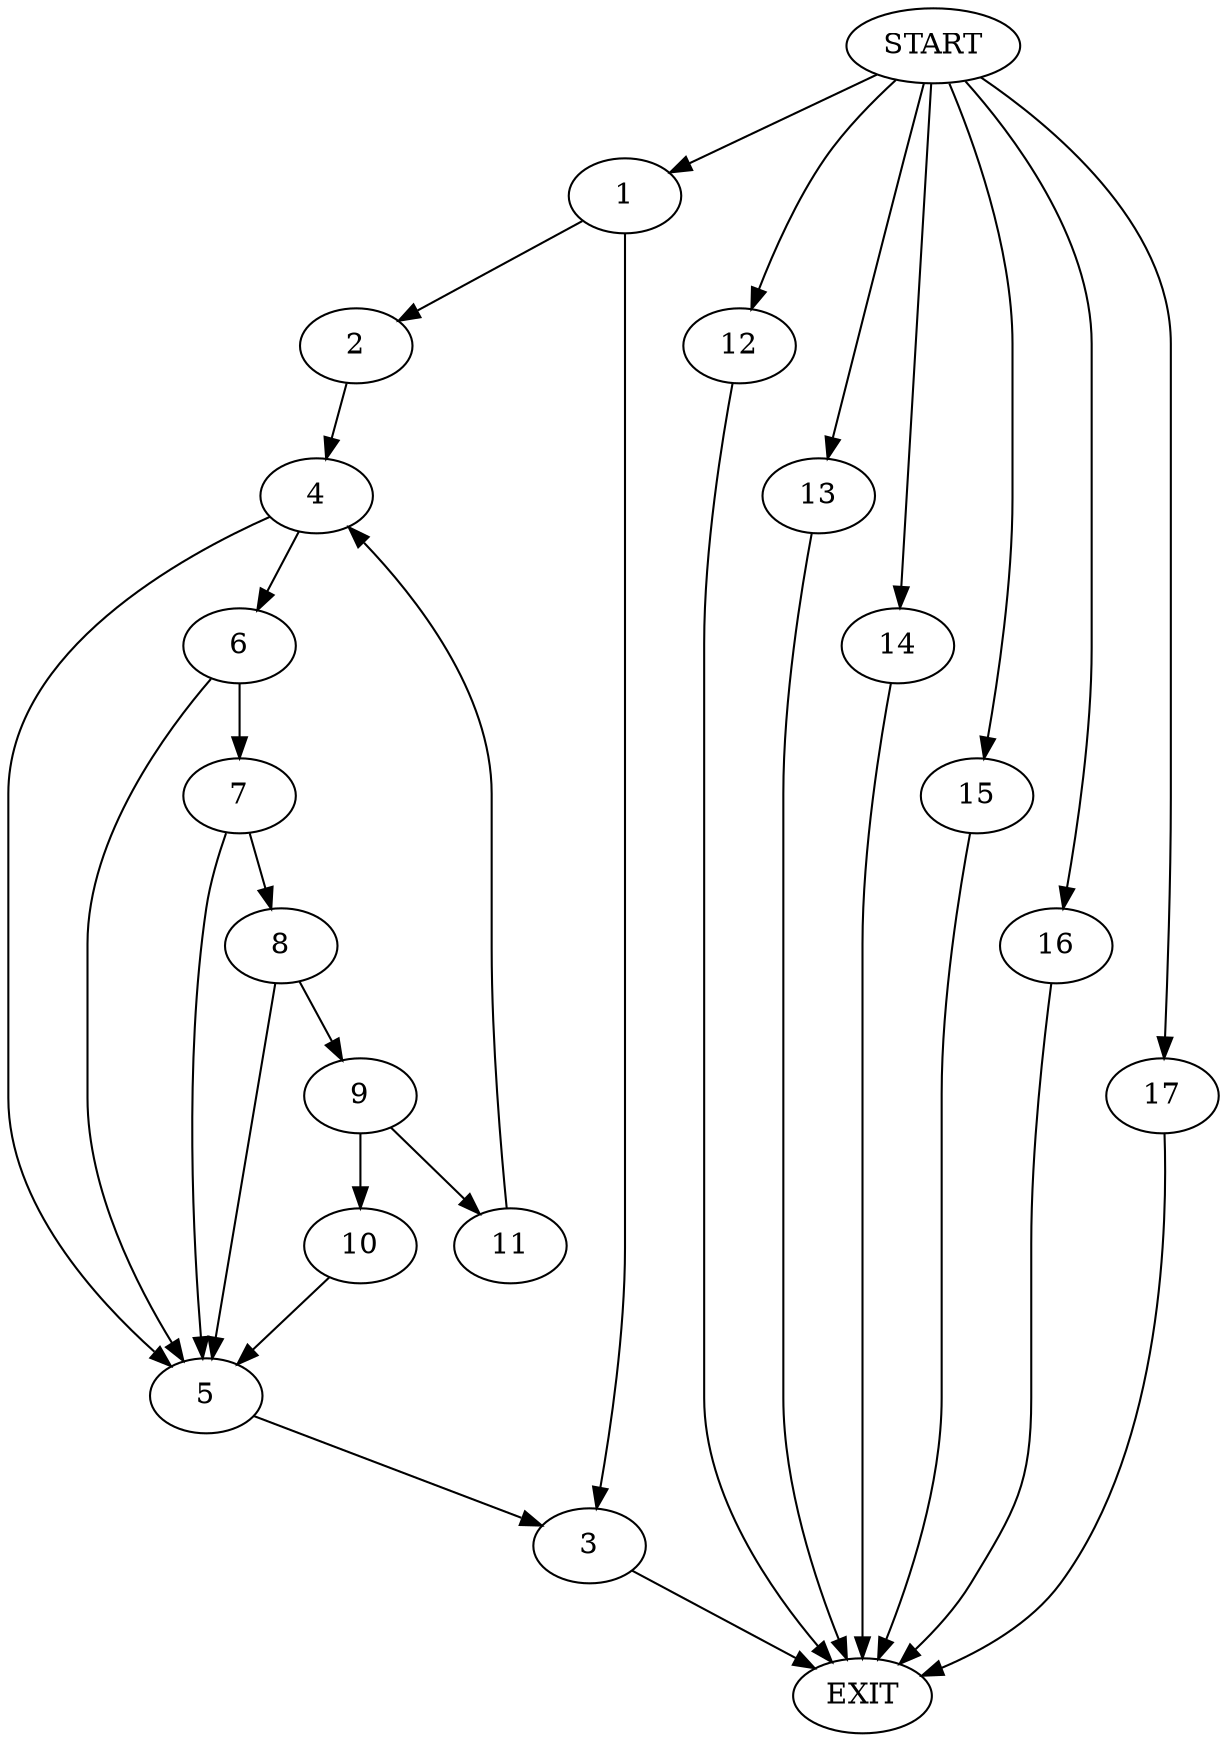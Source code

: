 digraph {
0 [label="START"]
18 [label="EXIT"]
0 -> 1
1 -> 2
1 -> 3
3 -> 18
2 -> 4
4 -> 5
4 -> 6
5 -> 3
6 -> 7
6 -> 5
7 -> 5
7 -> 8
8 -> 9
8 -> 5
9 -> 10
9 -> 11
11 -> 4
10 -> 5
0 -> 12
12 -> 18
0 -> 13
13 -> 18
0 -> 14
14 -> 18
0 -> 15
15 -> 18
0 -> 16
16 -> 18
0 -> 17
17 -> 18
}
